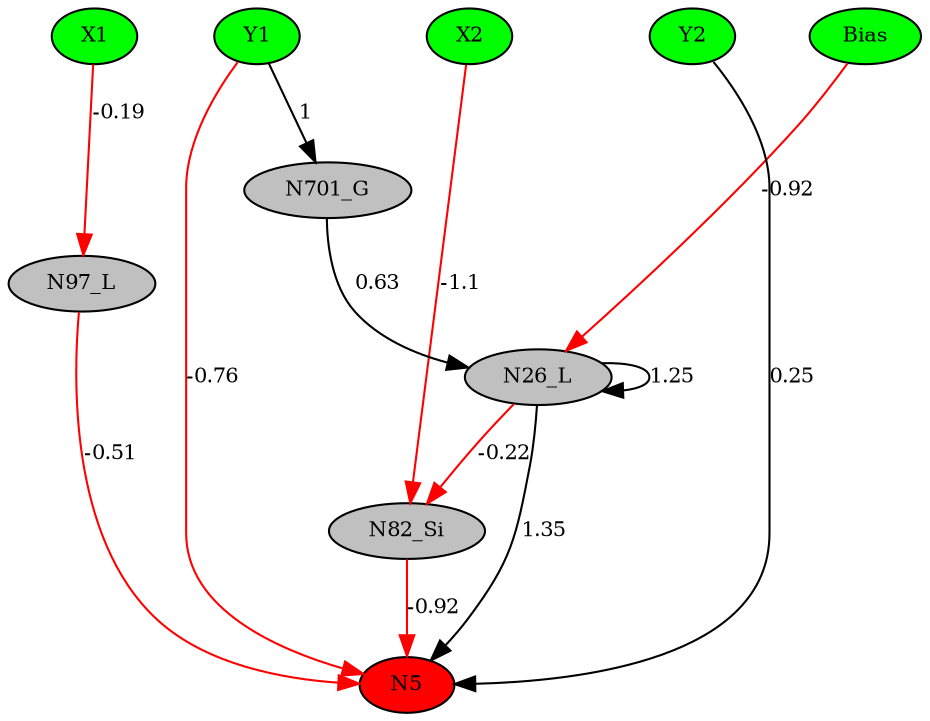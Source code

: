 digraph g { 
N0 [shape=ellipse, label=Bias,fontsize=10,height=0.1,width=0.1,style=filled,fillcolor=green]
N1[shape=ellipse label=X1,fontsize=10,height=0.1,width=0.1,style=filled,fillcolor=green]
N2[shape=ellipse label=Y1,fontsize=10,height=0.1,width=0.1,style=filled,fillcolor=green]
N3[shape=ellipse label=X2,fontsize=10,height=0.1,width=0.1,style=filled,fillcolor=green]
N4[shape=ellipse label=Y2,fontsize=10,height=0.1,width=0.1,style=filled,fillcolor=green]
N5[shape=ellipse,fontsize = 10, height = 0.1, width = 0.1, style = filled, fillcolor = red]
N26[shape=ellipse, label=N26_L,fontsize=10,height=0.1,width=0.1,style=filled,fillcolor=gray]
N82[shape=ellipse, label=N82_Si,fontsize=10,height=0.1,width=0.1,style=filled,fillcolor=gray]
N97[shape=ellipse, label=N97_L,fontsize=10,height=0.1,width=0.1,style=filled,fillcolor=gray]
N701[shape=ellipse, label=N701_G,fontsize=10,height=0.1,width=0.1,style=filled,fillcolor=gray]
N2 -> N5 [color=red] [arrowType=inv][ label=-0.76,fontsize=10]
N4 -> N5 [color=black] [ label=0.25,fontsize=10]
N0 -> N26 [color=red] [arrowType=inv][ label=-0.92,fontsize=10]
N26 -> N5 [color=black] [ label=1.35,fontsize=10]
N26 -> N26 [color=black] [ label=1.25,fontsize=10]
N3 -> N82 [color=red] [arrowType=inv][ label=-1.1,fontsize=10]
N82 -> N5 [color=red] [arrowType=inv][ label=-0.92,fontsize=10]
N1 -> N97 [color=red] [arrowType=inv][ label=-0.19,fontsize=10]
N97 -> N5 [color=red] [arrowType=inv][ label=-0.51,fontsize=10]
N26 -> N82 [color=red] [arrowType=inv][ label=-0.22,fontsize=10]
N2 -> N701 [color=black] [ label=1,fontsize=10]
N701 -> N26 [color=black] [ label=0.63,fontsize=10]
 { rank=same; 
N5
 } 
 { rank=same; 
N1 ->N2 ->N3 ->N4 ->N0 [style=invis]
 } 
}
